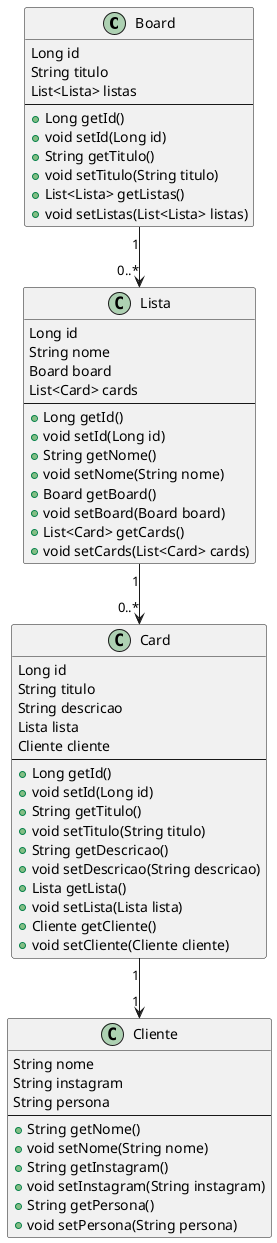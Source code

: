 @startuml
class Board {
    Long id
    String titulo
    List<Lista> listas
    --
    + Long getId()
    + void setId(Long id)
    + String getTitulo()
    + void setTitulo(String titulo)
    + List<Lista> getListas()
    + void setListas(List<Lista> listas)
}

class Lista {
    Long id
    String nome
    Board board
    List<Card> cards
    --
    + Long getId()
    + void setId(Long id)
    + String getNome()
    + void setNome(String nome)
    + Board getBoard()
    + void setBoard(Board board)
    + List<Card> getCards()
    + void setCards(List<Card> cards)
}

class Card {
    Long id
    String titulo
    String descricao
    Lista lista
    Cliente cliente
    --
    + Long getId()
    + void setId(Long id)
    + String getTitulo()
    + void setTitulo(String titulo)
    + String getDescricao()
    + void setDescricao(String descricao)
    + Lista getLista()
    + void setLista(Lista lista)
    + Cliente getCliente()
    + void setCliente(Cliente cliente)
}

class Cliente {
    String nome
    String instagram
    String persona
    --
    + String getNome()
    + void setNome(String nome)
    + String getInstagram()
    + void setInstagram(String instagram)
    + String getPersona()
    + void setPersona(String persona)
}

Board "1" --> "0..*" Lista
Lista "1" --> "0..*" Card
Card "1" --> "1" Cliente
@enduml